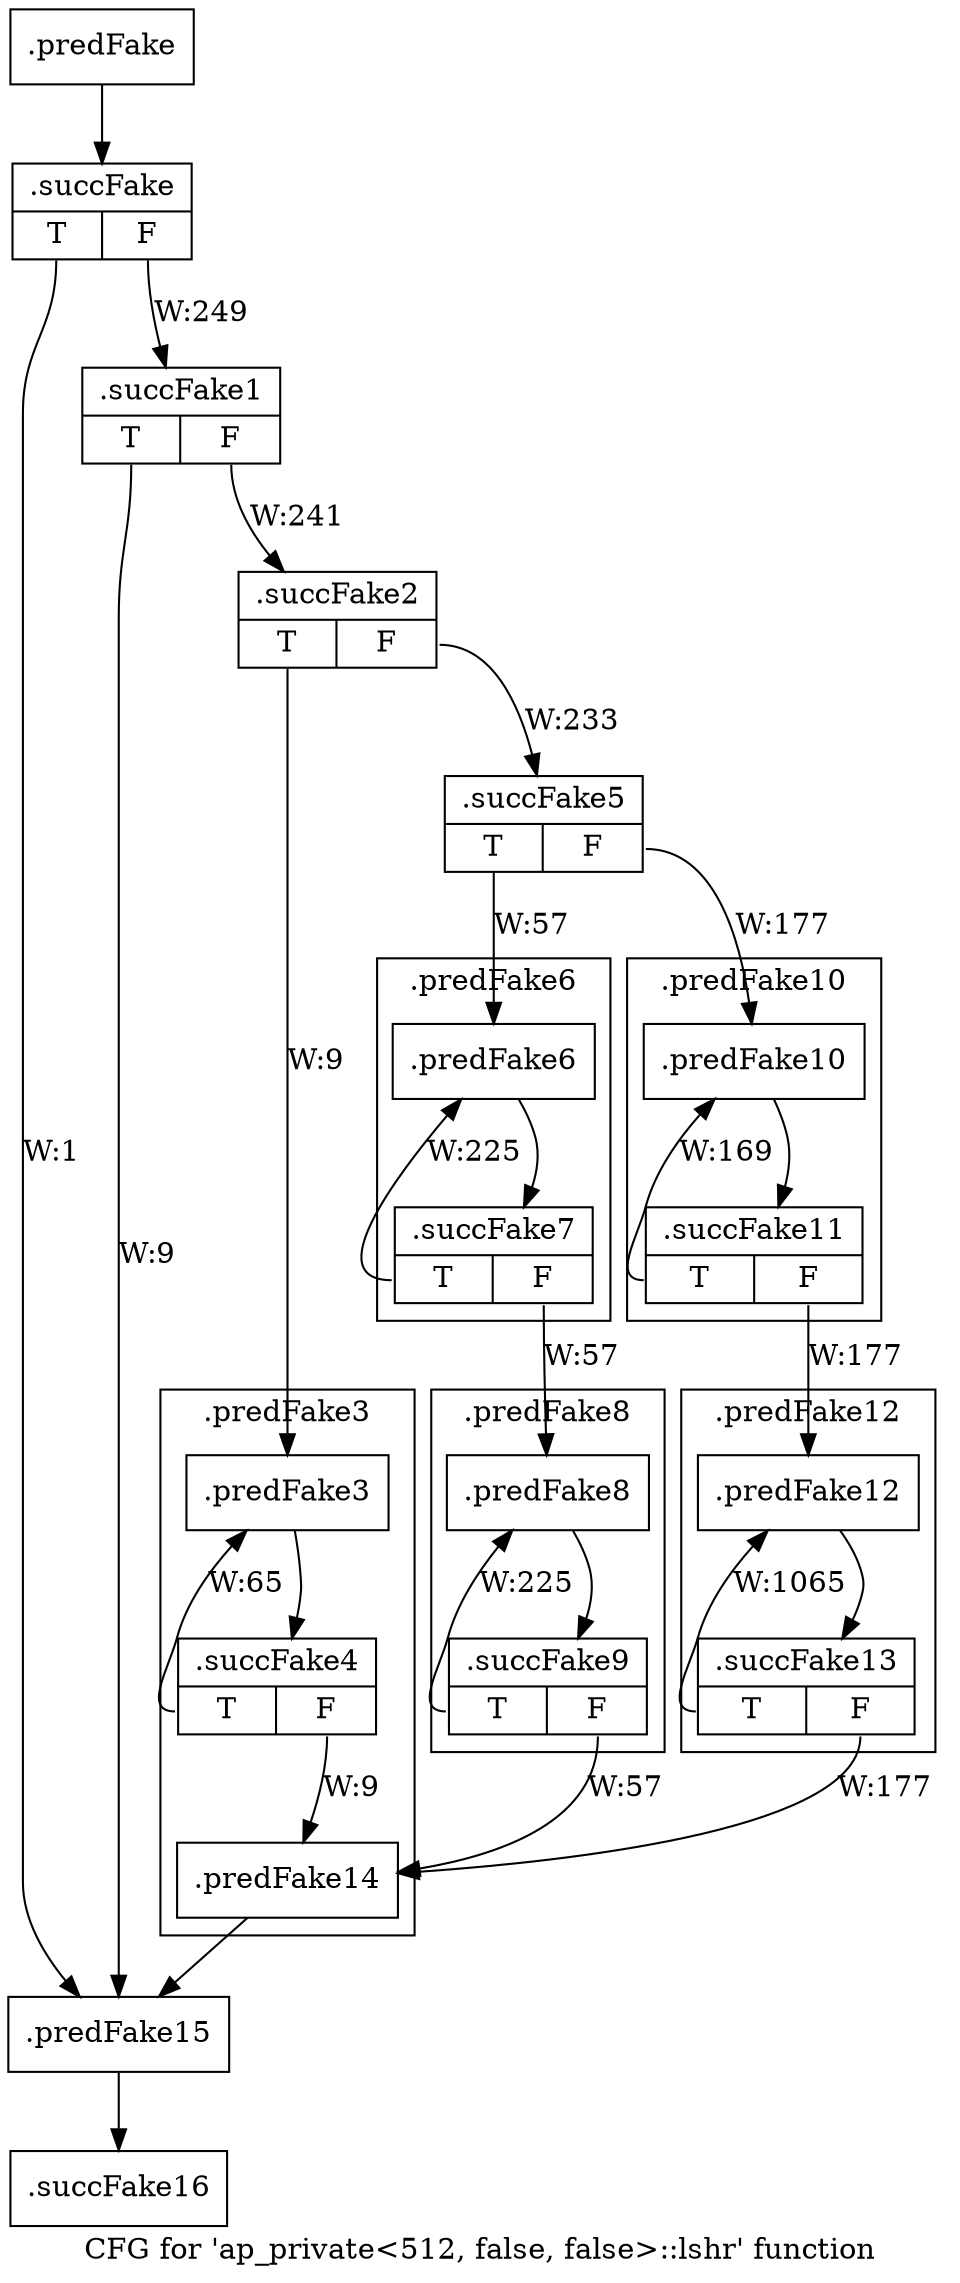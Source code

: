digraph "CFG for 'ap_private\<512, false, false\>::lshr' function" {
	label="CFG for 'ap_private\<512, false, false\>::lshr' function";

	Node0x50ab340 [shape=record,filename="",linenumber="",label="{.predFake}"];
	Node0x50ab340 -> Node0x605e460[ callList="" memoryops="" filename="/mnt/xilinx/Vitis_HLS/2021.2/include/etc/ap_private.h" execusionnum="248"];
	Node0x605e460 [shape=record,filename="/mnt/xilinx/Vitis_HLS/2021.2/include/etc/ap_private.h",linenumber="4999",label="{.succFake|{<s0>T|<s1>F}}"];
	Node0x605e460:s0 -> Node0x50ac450[label="W:1" callList="" memoryops="" filename="/mnt/xilinx/Vitis_HLS/2021.2/include/etc/ap_private.h" execusionnum="0"];
	Node0x605e460:s1 -> Node0x605e510[label="W:249" callList="" memoryops="" filename="/mnt/xilinx/Vitis_HLS/2021.2/include/etc/ap_private.h" execusionnum="248"];
	Node0x605e510 [shape=record,filename="/mnt/xilinx/Vitis_HLS/2021.2/include/etc/ap_private.h",linenumber="5004",label="{.succFake1|{<s0>T|<s1>F}}"];
	Node0x605e510:s0 -> Node0x50ac450[label="W:9" callList="" memoryops="" filename="/mnt/xilinx/Vitis_HLS/2021.2/include/etc/ap_private.h" execusionnum="8"];
	Node0x605e510:s1 -> Node0x605e5f0[label="W:241" callList="" memoryops="" filename="/mnt/xilinx/Vitis_HLS/2021.2/include/etc/ap_private.h" execusionnum="240"];
	Node0x605e5f0 [shape=record,filename="/mnt/xilinx/Vitis_HLS/2021.2/include/etc/ap_private.h",linenumber="5012",label="{.succFake2|{<s0>T|<s1>F}}"];
	Node0x605e5f0:s0 -> Node0x50abcd0[label="W:9" callList="" memoryops="" filename="/mnt/xilinx/Vitis_HLS/2021.2/include/etc/ap_private.h" execusionnum="8"];
	Node0x605e5f0:s1 -> Node0x605e890[label="W:233" callList="" memoryops="" filename="/mnt/xilinx/Vitis_HLS/2021.2/include/etc/ap_private.h" execusionnum="232"];
	Node0x605e890 [shape=record,filename="/mnt/xilinx/Vitis_HLS/2021.2/include/etc/ap_private.h",linenumber="5027",label="{.succFake5|{<s0>T|<s1>F}}"];
	Node0x605e890:s0 -> Node0x50abeb0[label="W:57" callList="" memoryops="" filename="/mnt/xilinx/Vitis_HLS/2021.2/include/etc/ap_private.h" execusionnum="56"];
	Node0x605e890:s1 -> Node0x50ac180[label="W:177" callList="" memoryops="" filename="/mnt/xilinx/Vitis_HLS/2021.2/include/etc/ap_private.h" execusionnum="176"];
	Node0x50ac400 [shape=record,filename="/mnt/xilinx/Vitis_HLS/2021.2/include/etc/ap_private.h",linenumber="5046",label="{.predFake14}"];
	Node0x50ac400 -> Node0x50ac450[ callList="" memoryops="" filename="/mnt/xilinx/Vitis_HLS/2021.2/include/etc/ap_private.h" execusionnum="240"];
	Node0x50ac450 [shape=record,filename="/mnt/xilinx/Vitis_HLS/2021.2/include/etc/ap_private.h",linenumber="5046",label="{.predFake15}"];
	Node0x50ac450 -> Node0x605eeb0[ callList="" memoryops="" filename="/mnt/xilinx/Vitis_HLS/2021.2/include/etc/ap_private.h" execusionnum="0"];
	Node0x605eeb0 [shape=record,filename="/mnt/xilinx/Vitis_HLS/2021.2/include/etc/ap_private.h",linenumber="5046",label="{.succFake16}"];
subgraph cluster_0 {
	label=".predFake3";
	tripcount="64";
	invocationtime="9";

	Node0x50abcd0 [shape=record,filename="/mnt/xilinx/Vitis_HLS/2021.2/include/etc/ap_private.h",linenumber="5014",label="{.predFake3}"];
	Node0x50abcd0 -> Node0x605e7e0[ callList="" memoryops="" filename="/mnt/xilinx/Vitis_HLS/2021.2/include/etc/ap_private.h" execusionnum="72"];
	Node0x605e7e0 [shape=record,filename="/mnt/xilinx/Vitis_HLS/2021.2/include/etc/ap_private.h",linenumber="5014",label="{.succFake4|{<s0>T|<s1>F}}"];
	Node0x605e7e0:s0 -> Node0x50abcd0[label="W:65" callList="" memoryops="" filename="/mnt/xilinx/Vitis_HLS/2021.2/include/etc/ap_private.h" execusionnum="64"];
	Node0x605e7e0:s1 -> Node0x50ac400[label="W:9" callList="" memoryops="" filename="/mnt/xilinx/Vitis_HLS/2021.2/include/etc/ap_private.h" execusionnum="8"];
}
subgraph cluster_1 {
	label=".predFake8";
	tripcount="224";
	invocationtime="57";

	Node0x50abff0 [shape=record,filename="/mnt/xilinx/Vitis_HLS/2021.2/include/etc/ap_private.h",linenumber="5029",label="{.predFake8}"];
	Node0x50abff0 -> Node0x605ec40[ callList="" memoryops="" filename="/mnt/xilinx/Vitis_HLS/2021.2/include/etc/ap_private.h" execusionnum="280"];
	Node0x605ec40 [shape=record,filename="/mnt/xilinx/Vitis_HLS/2021.2/include/etc/ap_private.h",linenumber="5029",label="{.succFake9|{<s0>T|<s1>F}}"];
	Node0x605ec40:s0 -> Node0x50abff0[label="W:225" callList="" memoryops="" filename="/mnt/xilinx/Vitis_HLS/2021.2/include/etc/ap_private.h" execusionnum="224"];
	Node0x605ec40:s1 -> Node0x50ac400[label="W:57" callList="" memoryops="" filename="/mnt/xilinx/Vitis_HLS/2021.2/include/etc/ap_private.h" execusionnum="56"];
}
subgraph cluster_2 {
	label=".predFake6";
	tripcount="224";
	invocationtime="57";

	Node0x50abeb0 [shape=record,filename="/mnt/xilinx/Vitis_HLS/2021.2/include/etc/ap_private.h",linenumber="5028",label="{.predFake6}"];
	Node0x50abeb0 -> Node0x605ea80[ callList="" memoryops="" filename="/mnt/xilinx/Vitis_HLS/2021.2/include/etc/ap_private.h" execusionnum="280"];
	Node0x605ea80 [shape=record,filename="/mnt/xilinx/Vitis_HLS/2021.2/include/etc/ap_private.h",linenumber="5028",label="{.succFake7|{<s0>T|<s1>F}}"];
	Node0x605ea80:s0 -> Node0x50abeb0[label="W:225" callList="" memoryops="" filename="/mnt/xilinx/Vitis_HLS/2021.2/include/etc/ap_private.h" execusionnum="224"];
	Node0x605ea80:s1 -> Node0x50abff0[label="W:57" callList="" memoryops="" filename="/mnt/xilinx/Vitis_HLS/2021.2/include/etc/ap_private.h" execusionnum="56"];
}
subgraph cluster_3 {
	label=".predFake12";
	tripcount="1064";
	invocationtime="177";

	Node0x50ac2c0 [shape=record,filename="/mnt/xilinx/Vitis_HLS/2021.2/include/etc/ap_private.h",linenumber="5043",label="{.predFake12}"];
	Node0x50ac2c0 -> Node0x605d9b0[ callList="" memoryops="" filename="/mnt/xilinx/Vitis_HLS/2021.2/include/etc/ap_private.h" execusionnum="1240"];
	Node0x605d9b0 [shape=record,filename="/mnt/xilinx/Vitis_HLS/2021.2/include/etc/ap_private.h",linenumber="5043",label="{.succFake13|{<s0>T|<s1>F}}"];
	Node0x605d9b0:s0 -> Node0x50ac2c0[label="W:1065" callList="" memoryops="" filename="/mnt/xilinx/Vitis_HLS/2021.2/include/etc/ap_private.h" execusionnum="1064"];
	Node0x605d9b0:s1 -> Node0x50ac400[label="W:177" callList="" memoryops="" filename="/mnt/xilinx/Vitis_HLS/2021.2/include/etc/ap_private.h" execusionnum="176"];
}
subgraph cluster_4 {
	label=".predFake10";
	tripcount="168";
	invocationtime="177";

	Node0x50ac180 [shape=record,filename="/mnt/xilinx/Vitis_HLS/2021.2/include/etc/ap_private.h",linenumber="5036",label="{.predFake10}"];
	Node0x50ac180 -> Node0x605c130[ callList="" memoryops="" filename="/mnt/xilinx/Vitis_HLS/2021.2/include/etc/ap_private.h" execusionnum="344"];
	Node0x605c130 [shape=record,filename="/mnt/xilinx/Vitis_HLS/2021.2/include/etc/ap_private.h",linenumber="5036",label="{.succFake11|{<s0>T|<s1>F}}"];
	Node0x605c130:s0 -> Node0x50ac180[label="W:169" callList="" memoryops="" filename="/mnt/xilinx/Vitis_HLS/2021.2/include/etc/ap_private.h" execusionnum="168"];
	Node0x605c130:s1 -> Node0x50ac2c0[label="W:177" callList="" memoryops="" filename="/mnt/xilinx/Vitis_HLS/2021.2/include/etc/ap_private.h" execusionnum="176"];
}
}
